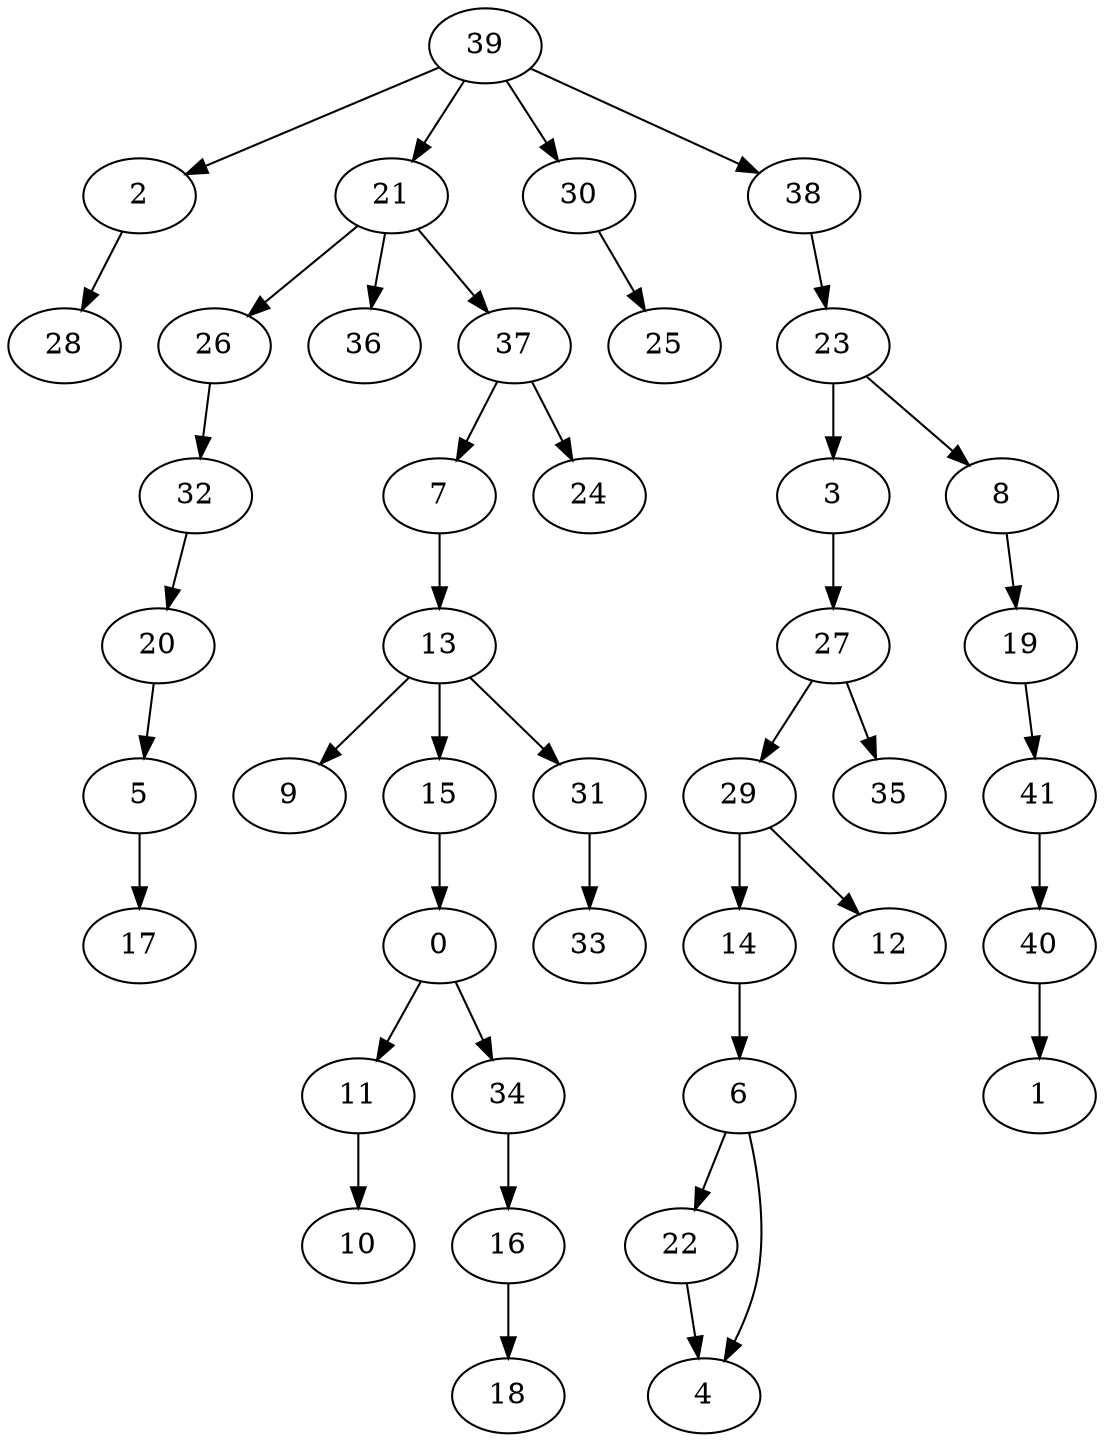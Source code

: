 digraph  {
0 [label=0];
11 [label=11];
34 [label=34];
10 [label=10];
16 [label=16];
2 [label=2];
28 [label=28];
3 [label=3];
27 [label=27];
29 [label=29];
35 [label=35];
5 [label=5];
17 [label=17];
6 [label=6];
22 [label=22];
4 [label=4];
7 [label=7];
13 [label=13];
9 [label=9];
15 [label=15];
31 [label=31];
8 [label=8];
19 [label=19];
41 [label=41];
33 [label=33];
14 [label=14];
18 [label=18];
40 [label=40];
20 [label=20];
21 [label=21];
26 [label=26];
36 [label=36];
37 [label=37];
32 [label=32];
24 [label=24];
23 [label=23];
12 [label=12];
30 [label=30];
25 [label=25];
38 [label=38];
39 [label=39];
1 [label=1];
0 -> 11  [key=0];
0 -> 34  [key=0];
11 -> 10  [key=0];
34 -> 16  [key=0];
16 -> 18  [key=0];
2 -> 28  [key=0];
3 -> 27  [key=0];
27 -> 29  [key=0];
27 -> 35  [key=0];
29 -> 14  [key=0];
29 -> 12  [key=0];
5 -> 17  [key=0];
6 -> 22  [key=0];
6 -> 4  [key=0];
22 -> 4  [key=0];
7 -> 13  [key=0];
13 -> 9  [key=0];
13 -> 15  [key=0];
13 -> 31  [key=0];
15 -> 0  [key=0];
31 -> 33  [key=0];
8 -> 19  [key=0];
19 -> 41  [key=0];
41 -> 40  [key=0];
14 -> 6  [key=0];
40 -> 1  [key=0];
20 -> 5  [key=0];
21 -> 26  [key=0];
21 -> 36  [key=0];
21 -> 37  [key=0];
26 -> 32  [key=0];
37 -> 7  [key=0];
37 -> 24  [key=0];
32 -> 20  [key=0];
23 -> 3  [key=0];
23 -> 8  [key=0];
30 -> 25  [key=0];
38 -> 23  [key=0];
39 -> 2  [key=0];
39 -> 21  [key=0];
39 -> 30  [key=0];
39 -> 38  [key=0];
}
